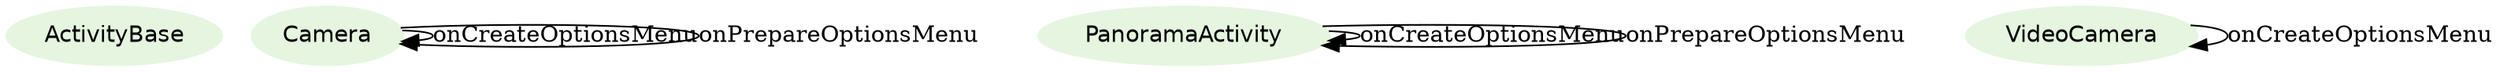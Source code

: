 digraph {
fontname="Helvetica";
node[style=filled, fontname="Helvetica", colorscheme=greens3, color=1];
ActivityBase;
Camera;
PanoramaActivity;
VideoCamera;
PanoramaActivity -> PanoramaActivity[label="onCreateOptionsMenu"];
Camera -> Camera[label="onCreateOptionsMenu"];
PanoramaActivity -> PanoramaActivity[label="onPrepareOptionsMenu"];
VideoCamera -> VideoCamera[label="onCreateOptionsMenu"];
Camera -> Camera[label="onPrepareOptionsMenu"];
}